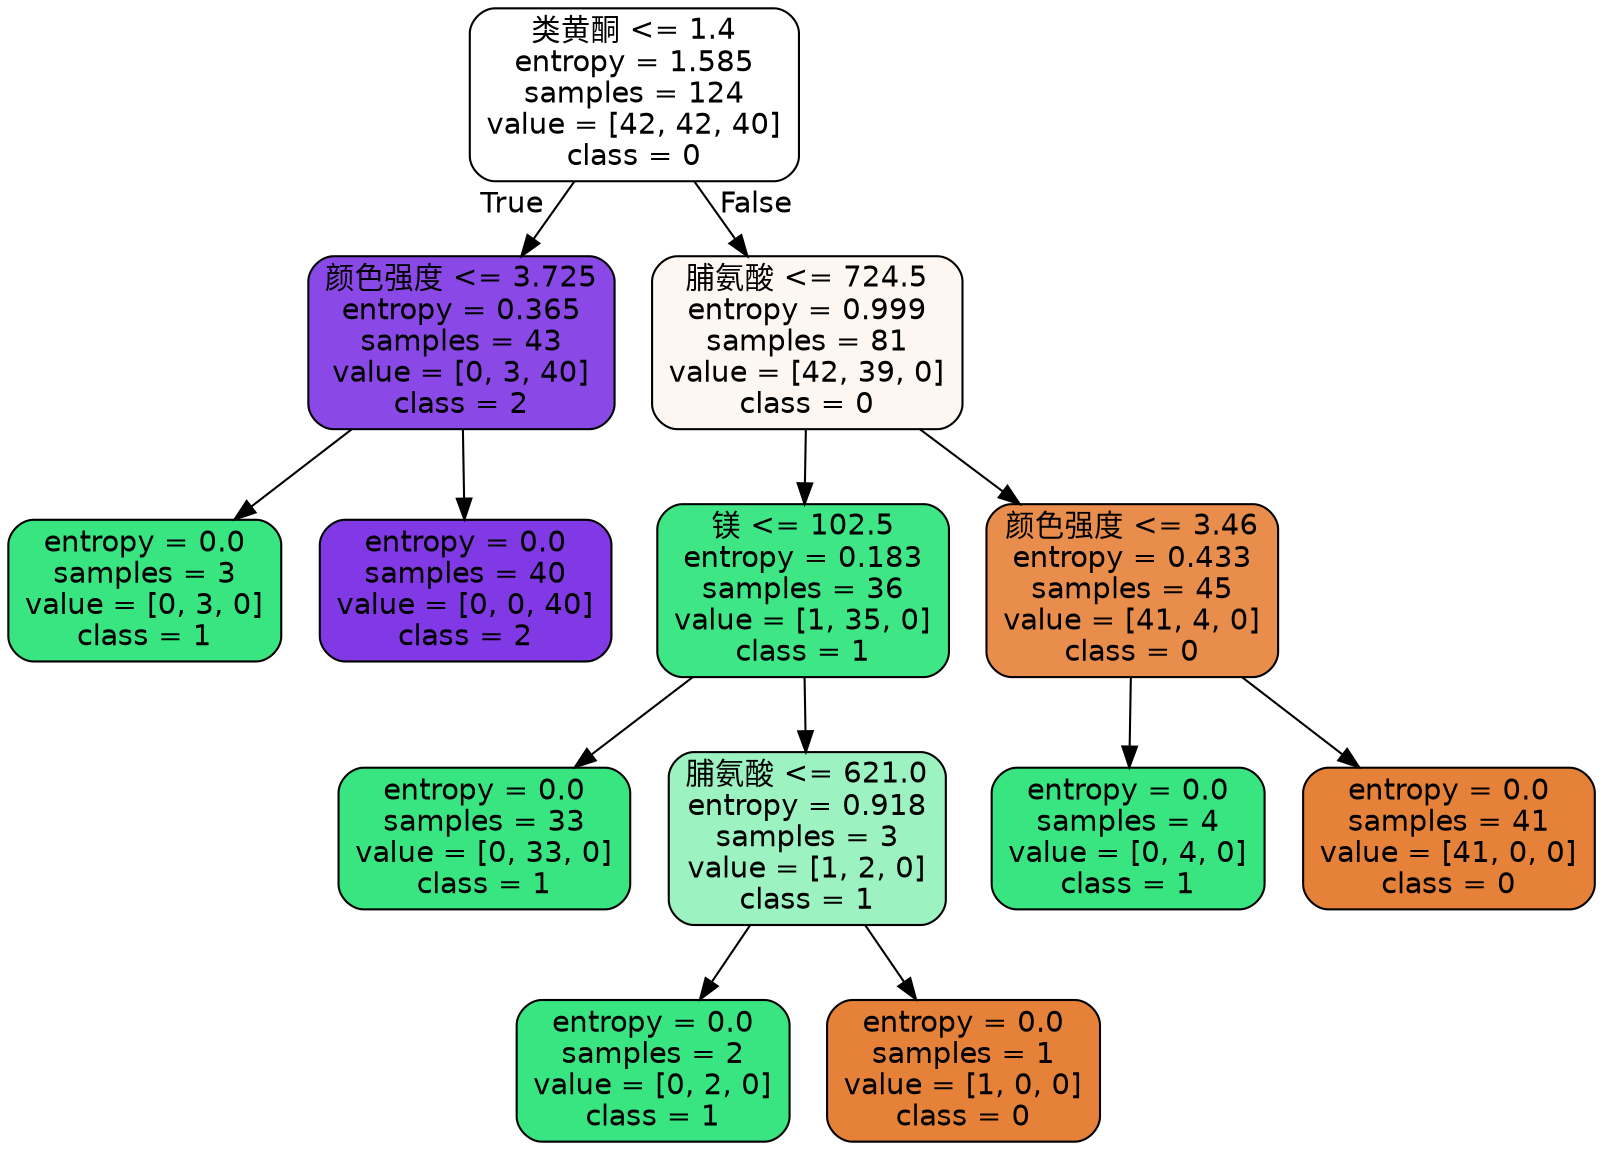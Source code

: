 digraph Tree {
node [shape=box, style="filled, rounded", color="black", fontname=helvetica] ;
edge [fontname=helvetica] ;
0 [label="类黄酮 <= 1.4\nentropy = 1.585\nsamples = 124\nvalue = [42, 42, 40]\nclass = 0", fillcolor="#ffffff"] ;
1 [label="颜色强度 <= 3.725\nentropy = 0.365\nsamples = 43\nvalue = [0, 3, 40]\nclass = 2", fillcolor="#8a48e7"] ;
0 -> 1 [labeldistance=2.5, labelangle=45, headlabel="True"] ;
2 [label="entropy = 0.0\nsamples = 3\nvalue = [0, 3, 0]\nclass = 1", fillcolor="#39e581"] ;
1 -> 2 ;
3 [label="entropy = 0.0\nsamples = 40\nvalue = [0, 0, 40]\nclass = 2", fillcolor="#8139e5"] ;
1 -> 3 ;
4 [label="脯氨酸 <= 724.5\nentropy = 0.999\nsamples = 81\nvalue = [42, 39, 0]\nclass = 0", fillcolor="#fdf6f1"] ;
0 -> 4 [labeldistance=2.5, labelangle=-45, headlabel="False"] ;
5 [label="镁 <= 102.5\nentropy = 0.183\nsamples = 36\nvalue = [1, 35, 0]\nclass = 1", fillcolor="#3fe685"] ;
4 -> 5 ;
6 [label="entropy = 0.0\nsamples = 33\nvalue = [0, 33, 0]\nclass = 1", fillcolor="#39e581"] ;
5 -> 6 ;
7 [label="脯氨酸 <= 621.0\nentropy = 0.918\nsamples = 3\nvalue = [1, 2, 0]\nclass = 1", fillcolor="#9cf2c0"] ;
5 -> 7 ;
8 [label="entropy = 0.0\nsamples = 2\nvalue = [0, 2, 0]\nclass = 1", fillcolor="#39e581"] ;
7 -> 8 ;
9 [label="entropy = 0.0\nsamples = 1\nvalue = [1, 0, 0]\nclass = 0", fillcolor="#e58139"] ;
7 -> 9 ;
10 [label="颜色强度 <= 3.46\nentropy = 0.433\nsamples = 45\nvalue = [41, 4, 0]\nclass = 0", fillcolor="#e88d4c"] ;
4 -> 10 ;
11 [label="entropy = 0.0\nsamples = 4\nvalue = [0, 4, 0]\nclass = 1", fillcolor="#39e581"] ;
10 -> 11 ;
12 [label="entropy = 0.0\nsamples = 41\nvalue = [41, 0, 0]\nclass = 0", fillcolor="#e58139"] ;
10 -> 12 ;
}
